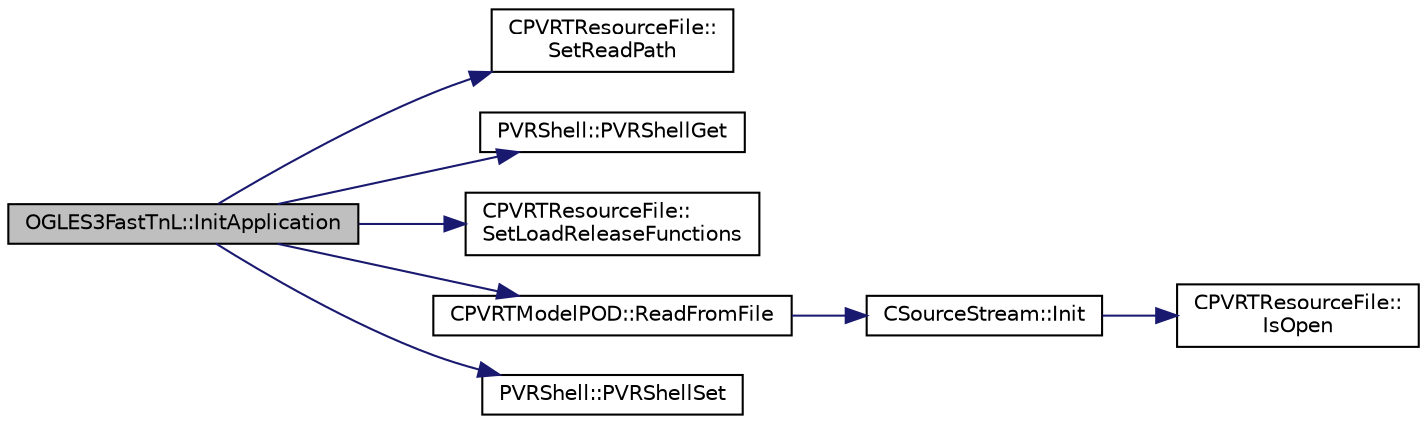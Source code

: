 digraph "OGLES3FastTnL::InitApplication"
{
  edge [fontname="Helvetica",fontsize="10",labelfontname="Helvetica",labelfontsize="10"];
  node [fontname="Helvetica",fontsize="10",shape=record];
  rankdir="LR";
  Node1 [label="OGLES3FastTnL::InitApplication",height=0.2,width=0.4,color="black", fillcolor="grey75", style="filled", fontcolor="black"];
  Node1 -> Node2 [color="midnightblue",fontsize="10",style="solid"];
  Node2 [label="CPVRTResourceFile::\lSetReadPath",height=0.2,width=0.4,color="black", fillcolor="white", style="filled",URL="$class_c_p_v_r_t_resource_file.html#a0e289bb7f281f32af4497d26753f577c",tooltip="Sets the read path. "];
  Node1 -> Node3 [color="midnightblue",fontsize="10",style="solid"];
  Node3 [label="PVRShell::PVRShellGet",height=0.2,width=0.4,color="black", fillcolor="white", style="filled",URL="$class_p_v_r_shell.html#ad58b00376cdae7a8aeea41fc17367bfd",tooltip="This function is used to get parameters from the PVRShell. It can be called from anywhere in the prog..."];
  Node1 -> Node4 [color="midnightblue",fontsize="10",style="solid"];
  Node4 [label="CPVRTResourceFile::\lSetLoadReleaseFunctions",height=0.2,width=0.4,color="black", fillcolor="white", style="filled",URL="$class_c_p_v_r_t_resource_file.html#a798c5394174550e8c18e3113c9485fce",tooltip="This function is used to override the CPVRTResource file loading functions. If you pass NULL in as th..."];
  Node1 -> Node5 [color="midnightblue",fontsize="10",style="solid"];
  Node5 [label="CPVRTModelPOD::ReadFromFile",height=0.2,width=0.4,color="black", fillcolor="white", style="filled",URL="$class_c_p_v_r_t_model_p_o_d.html#abe43b961eabe1c9db94545b97c84c71f",tooltip="Loads the specified \".POD\" file; returns the scene in pScene. This structure must later be destroyed ..."];
  Node5 -> Node6 [color="midnightblue",fontsize="10",style="solid"];
  Node6 [label="CSourceStream::Init",height=0.2,width=0.4,color="black", fillcolor="white", style="filled",URL="$class_c_source_stream.html#ab0ebb0e543b50e391d1e73a8cf40162e"];
  Node6 -> Node7 [color="midnightblue",fontsize="10",style="solid"];
  Node7 [label="CPVRTResourceFile::\lIsOpen",height=0.2,width=0.4,color="black", fillcolor="white", style="filled",URL="$class_c_p_v_r_t_resource_file.html#a484df820e9829438c0601bbc0aef7797",tooltip="Is the file open. "];
  Node1 -> Node8 [color="midnightblue",fontsize="10",style="solid"];
  Node8 [label="PVRShell::PVRShellSet",height=0.2,width=0.4,color="black", fillcolor="white", style="filled",URL="$class_p_v_r_shell.html#afe4052dde87d659948defdd63529eee6",tooltip="This function is used to pass preferences to the PVRShell. If used, this function must be called from..."];
}
